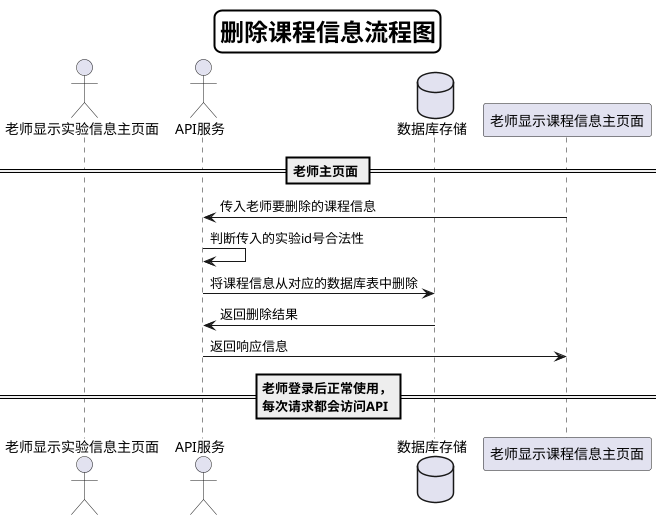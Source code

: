 @startuml
skinparam titleBorderRoundCorner 15
skinparam titleBorderThickness 2
skinparam titleBorderColor #Black
skinparam titleFontSize 24
Title 删除课程信息流程图


actor 老师显示实验信息主页面
actor API服务
database 数据库存储

== 老师主页面 ==
老师显示课程信息主页面->API服务:传入老师要删除的课程信息
API服务->API服务:判断传入的实验id号合法性
API服务->数据库存储:将课程信息从对应的数据库表中删除
数据库存储->API服务:返回删除结果
API服务->老师显示课程信息主页面:返回响应信息
== 老师登录后正常使用，\n每次请求都会访问API==

@enduml
